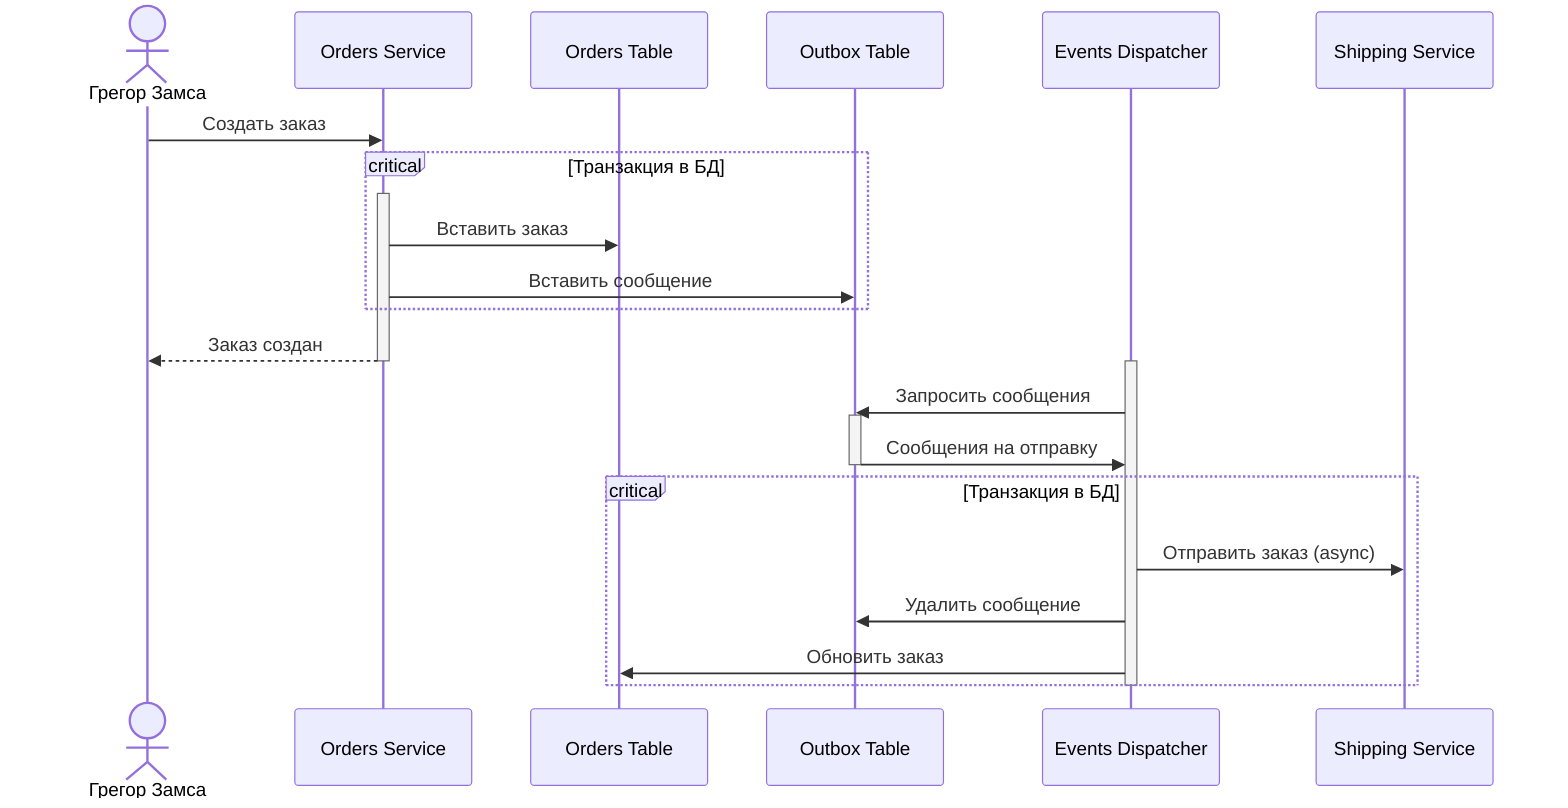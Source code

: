 sequenceDiagram
    actor User as Грегор Замса
    participant OrdersService as Orders Service
    participant OrdersTable as Orders Table
    participant OutboxTable as Outbox Table
    participant EventsDispatcher as Events Dispatcher
    participant ShippingService as Shipping Service

    User->>OrdersService: Создать заказ
    
    critical Транзакция в БД
        activate OrdersService
        OrdersService->>OrdersTable: Вставить заказ
        OrdersService->>OutboxTable: Вставить сообщение
    end

    OrdersService-->>User: Заказ создан
    deactivate OrdersService

    activate EventsDispatcher

    EventsDispatcher->>OutboxTable: Запросить сообщения
    activate OutboxTable
    OutboxTable->>EventsDispatcher: Сообщения на отправку
    deactivate OutboxTable

    critical Транзакция в БД
        EventsDispatcher->>ShippingService: Отправить заказ (async)
        EventsDispatcher->>OutboxTable: Удалить сообщение
        EventsDispatcher->>OrdersTable: Обновить заказ
    end

    deactivate EventsDispatcher